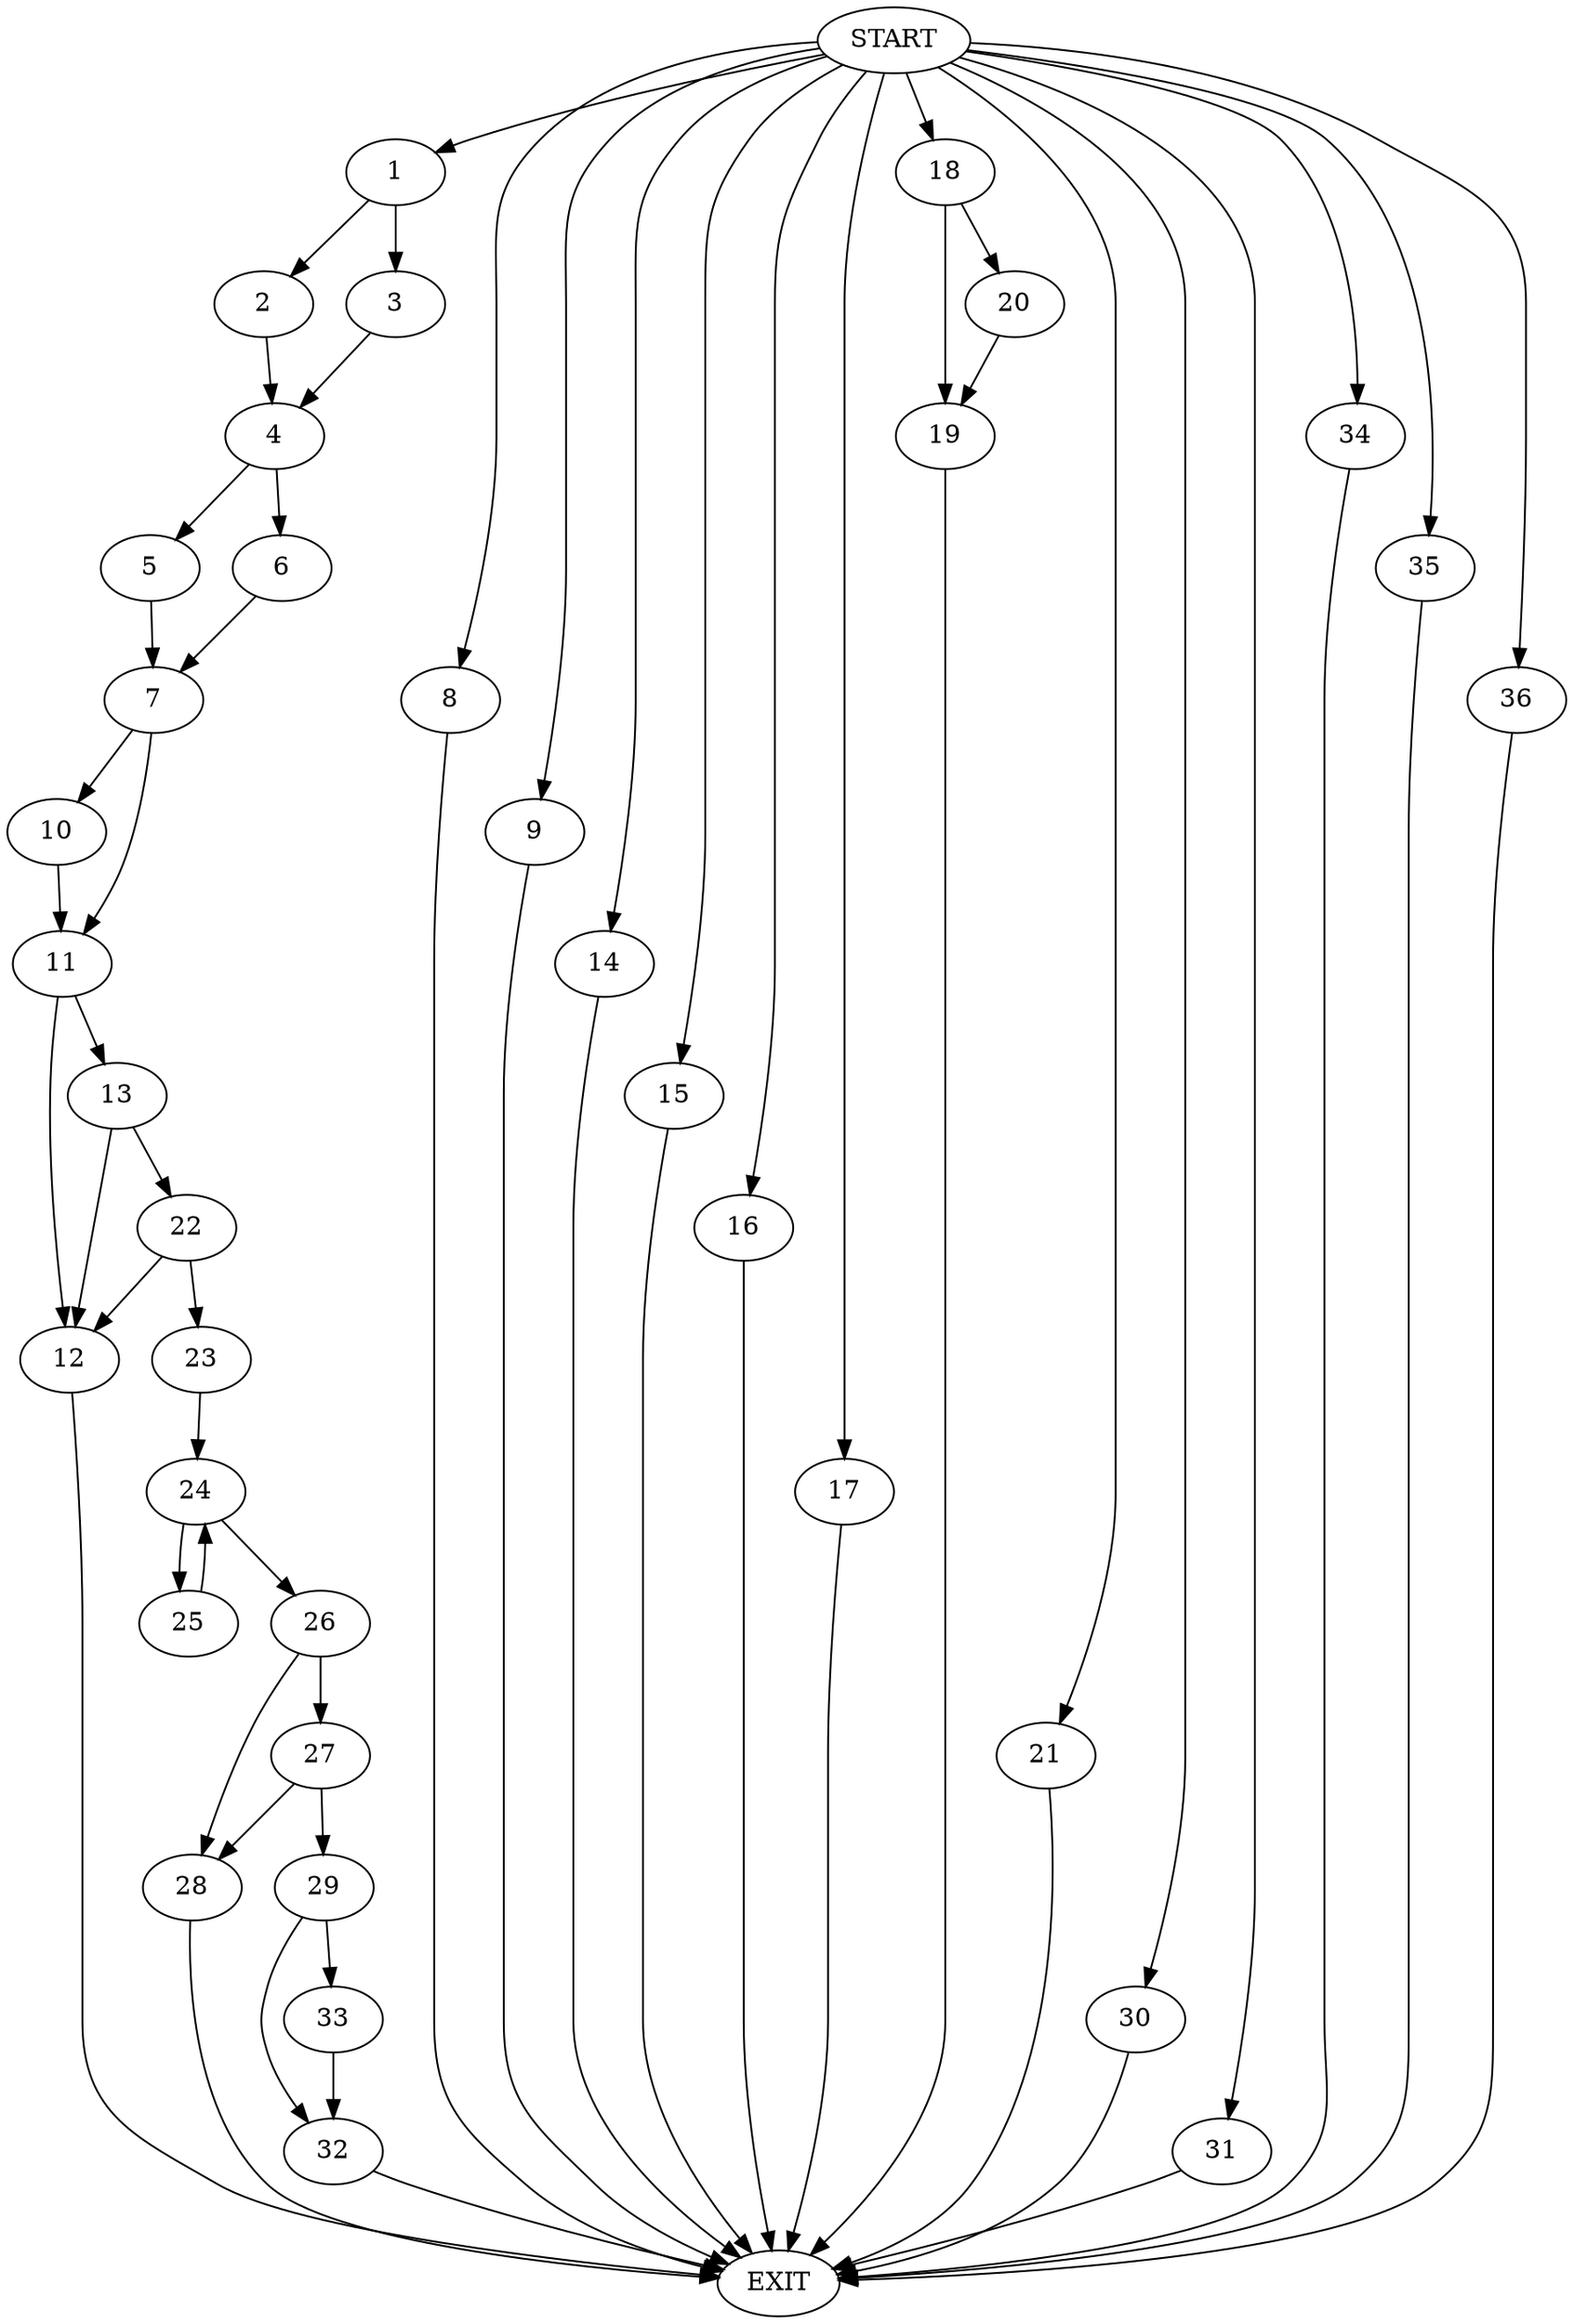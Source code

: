 digraph {
0 [label="START"]
37 [label="EXIT"]
0 -> 1
1 -> 2
1 -> 3
3 -> 4
2 -> 4
4 -> 5
4 -> 6
6 -> 7
5 -> 7
0 -> 8
8 -> 37
0 -> 9
9 -> 37
7 -> 10
7 -> 11
11 -> 12
11 -> 13
10 -> 11
0 -> 14
14 -> 37
0 -> 15
15 -> 37
0 -> 16
16 -> 37
0 -> 17
17 -> 37
0 -> 18
18 -> 19
18 -> 20
20 -> 19
19 -> 37
0 -> 21
21 -> 37
12 -> 37
13 -> 12
13 -> 22
22 -> 12
22 -> 23
23 -> 24
24 -> 25
24 -> 26
25 -> 24
26 -> 27
26 -> 28
28 -> 37
27 -> 29
27 -> 28
0 -> 30
30 -> 37
0 -> 31
31 -> 37
29 -> 32
29 -> 33
33 -> 32
32 -> 37
0 -> 34
34 -> 37
0 -> 35
35 -> 37
0 -> 36
36 -> 37
}
